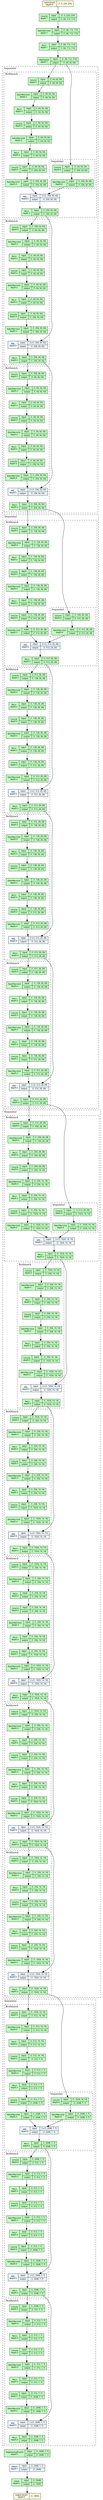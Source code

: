 strict digraph Resnet {
	graph [ordering=in size="132.6,132.6"]
	node [align=left fontname="Linux libertine" fontsize=10 height=0.2 ranksep=0.1 shape=record style=filled]
	edge [fontsize=10]
	0 [label="input-tensor&#92;ndepth:0|(1, 3, 224, 224)" fillcolor=lightyellow]
	0 [label="input-tensor&#92;ndepth:0|(1, 3, 224, 224)" fillcolor=lightyellow]
	1 [label="Conv2d&#92;ndepth:1|{input:|output:}|{(1, 3, 224, 224)|(1, 64, 112, 112)}" fillcolor=darkseagreen1]
	2 [label="BatchNorm2d&#92;ndepth:1|{input:|output:}|{(1, 64, 112, 112)|(1, 64, 112, 112)}" fillcolor=darkseagreen1]
	3 [label="ReLU&#92;ndepth:1|{input:|output:}|{(1, 64, 112, 112)|(1, 64, 112, 112)}" fillcolor=darkseagreen1]
	4 [label="MaxPool2d&#92;ndepth:1|{input:|output:}|{(1, 64, 112, 112)|(1, 64, 56, 56)}" fillcolor=darkseagreen1]
	subgraph cluster_2 {
		fontsize=12 label=Sequential labeljust=l style=dashed
		subgraph cluster_3 {
			fontsize=12 label=Bottleneck labeljust=l style=dashed
			5 [label="Conv2d&#92;ndepth:3|{input:|output:}|{(1, 64, 56, 56)|(1, 64, 56, 56)}" fillcolor=darkseagreen1]
			6 [label="BatchNorm2d&#92;ndepth:3|{input:|output:}|{(1, 64, 56, 56)|(1, 64, 56, 56)}" fillcolor=darkseagreen1]
			7 [label="ReLU&#92;ndepth:3|{input:|output:}|{(1, 64, 56, 56)|(1, 64, 56, 56)}" fillcolor=darkseagreen1]
			8 [label="Conv2d&#92;ndepth:3|{input:|output:}|{(1, 64, 56, 56)|(1, 64, 56, 56)}" fillcolor=darkseagreen1]
			9 [label="BatchNorm2d&#92;ndepth:3|{input:|output:}|{(1, 64, 56, 56)|(1, 64, 56, 56)}" fillcolor=darkseagreen1]
			10 [label="ReLU&#92;ndepth:3|{input:|output:}|{(1, 64, 56, 56)|(1, 64, 56, 56)}" fillcolor=darkseagreen1]
			11 [label="Conv2d&#92;ndepth:3|{input:|output:}|{(1, 64, 56, 56)|(1, 256, 56, 56)}" fillcolor=darkseagreen1]
			12 [label="BatchNorm2d&#92;ndepth:3|{input:|output:}|{(1, 256, 56, 56)|(1, 256, 56, 56)}" fillcolor=darkseagreen1]
			subgraph cluster_4 {
				fontsize=12 label=Sequential labeljust=l style=dashed
				13 [label="Conv2d&#92;ndepth:4|{input:|output:}|{(1, 64, 56, 56)|(1, 256, 56, 56)}" fillcolor=darkseagreen1]
				14 [label="BatchNorm2d&#92;ndepth:4|{input:|output:}|{(1, 256, 56, 56)|(1, 256, 56, 56)}" fillcolor=darkseagreen1]
			}
			15 [label="add_&#92;ndepth:3|{input:|output:}|{2 x (1, 256, 56, 56)|(1, 256, 56, 56)}" fillcolor=aliceblue]
			16 [label="ReLU&#92;ndepth:3|{input:|output:}|{(1, 256, 56, 56)|(1, 256, 56, 56)}" fillcolor=darkseagreen1]
		}
		subgraph cluster_5 {
			fontsize=12 label=Bottleneck labeljust=l style=dashed
			17 [label="Conv2d&#92;ndepth:3|{input:|output:}|{(1, 256, 56, 56)|(1, 64, 56, 56)}" fillcolor=darkseagreen1]
			18 [label="BatchNorm2d&#92;ndepth:3|{input:|output:}|{(1, 64, 56, 56)|(1, 64, 56, 56)}" fillcolor=darkseagreen1]
			19 [label="ReLU&#92;ndepth:3|{input:|output:}|{(1, 64, 56, 56)|(1, 64, 56, 56)}" fillcolor=darkseagreen1]
			20 [label="Conv2d&#92;ndepth:3|{input:|output:}|{(1, 64, 56, 56)|(1, 64, 56, 56)}" fillcolor=darkseagreen1]
			21 [label="BatchNorm2d&#92;ndepth:3|{input:|output:}|{(1, 64, 56, 56)|(1, 64, 56, 56)}" fillcolor=darkseagreen1]
			22 [label="ReLU&#92;ndepth:3|{input:|output:}|{(1, 64, 56, 56)|(1, 64, 56, 56)}" fillcolor=darkseagreen1]
			23 [label="Conv2d&#92;ndepth:3|{input:|output:}|{(1, 64, 56, 56)|(1, 256, 56, 56)}" fillcolor=darkseagreen1]
			24 [label="BatchNorm2d&#92;ndepth:3|{input:|output:}|{(1, 256, 56, 56)|(1, 256, 56, 56)}" fillcolor=darkseagreen1]
			25 [label="add_&#92;ndepth:3|{input:|output:}|{2 x (1, 256, 56, 56)|(1, 256, 56, 56)}" fillcolor=aliceblue]
			26 [label="ReLU&#92;ndepth:3|{input:|output:}|{(1, 256, 56, 56)|(1, 256, 56, 56)}" fillcolor=darkseagreen1]
		}
		subgraph cluster_6 {
			fontsize=12 label=Bottleneck labeljust=l style=dashed
			27 [label="Conv2d&#92;ndepth:3|{input:|output:}|{(1, 256, 56, 56)|(1, 64, 56, 56)}" fillcolor=darkseagreen1]
			28 [label="BatchNorm2d&#92;ndepth:3|{input:|output:}|{(1, 64, 56, 56)|(1, 64, 56, 56)}" fillcolor=darkseagreen1]
			29 [label="ReLU&#92;ndepth:3|{input:|output:}|{(1, 64, 56, 56)|(1, 64, 56, 56)}" fillcolor=darkseagreen1]
			30 [label="Conv2d&#92;ndepth:3|{input:|output:}|{(1, 64, 56, 56)|(1, 64, 56, 56)}" fillcolor=darkseagreen1]
			31 [label="BatchNorm2d&#92;ndepth:3|{input:|output:}|{(1, 64, 56, 56)|(1, 64, 56, 56)}" fillcolor=darkseagreen1]
			32 [label="ReLU&#92;ndepth:3|{input:|output:}|{(1, 64, 56, 56)|(1, 64, 56, 56)}" fillcolor=darkseagreen1]
			33 [label="Conv2d&#92;ndepth:3|{input:|output:}|{(1, 64, 56, 56)|(1, 256, 56, 56)}" fillcolor=darkseagreen1]
			34 [label="BatchNorm2d&#92;ndepth:3|{input:|output:}|{(1, 256, 56, 56)|(1, 256, 56, 56)}" fillcolor=darkseagreen1]
			35 [label="add_&#92;ndepth:3|{input:|output:}|{2 x (1, 256, 56, 56)|(1, 256, 56, 56)}" fillcolor=aliceblue]
			36 [label="ReLU&#92;ndepth:3|{input:|output:}|{(1, 256, 56, 56)|(1, 256, 56, 56)}" fillcolor=darkseagreen1]
		}
	}
	subgraph cluster_7 {
		fontsize=12 label=Sequential labeljust=l style=dashed
		subgraph cluster_8 {
			fontsize=12 label=Bottleneck labeljust=l style=dashed
			37 [label="Conv2d&#92;ndepth:3|{input:|output:}|{(1, 256, 56, 56)|(1, 128, 56, 56)}" fillcolor=darkseagreen1]
			38 [label="BatchNorm2d&#92;ndepth:3|{input:|output:}|{(1, 128, 56, 56)|(1, 128, 56, 56)}" fillcolor=darkseagreen1]
			39 [label="ReLU&#92;ndepth:3|{input:|output:}|{(1, 128, 56, 56)|(1, 128, 56, 56)}" fillcolor=darkseagreen1]
			40 [label="Conv2d&#92;ndepth:3|{input:|output:}|{(1, 128, 56, 56)|(1, 128, 28, 28)}" fillcolor=darkseagreen1]
			41 [label="BatchNorm2d&#92;ndepth:3|{input:|output:}|{(1, 128, 28, 28)|(1, 128, 28, 28)}" fillcolor=darkseagreen1]
			42 [label="ReLU&#92;ndepth:3|{input:|output:}|{(1, 128, 28, 28)|(1, 128, 28, 28)}" fillcolor=darkseagreen1]
			43 [label="Conv2d&#92;ndepth:3|{input:|output:}|{(1, 128, 28, 28)|(1, 512, 28, 28)}" fillcolor=darkseagreen1]
			44 [label="BatchNorm2d&#92;ndepth:3|{input:|output:}|{(1, 512, 28, 28)|(1, 512, 28, 28)}" fillcolor=darkseagreen1]
			subgraph cluster_9 {
				fontsize=12 label=Sequential labeljust=l style=dashed
				45 [label="Conv2d&#92;ndepth:4|{input:|output:}|{(1, 256, 56, 56)|(1, 512, 28, 28)}" fillcolor=darkseagreen1]
				46 [label="BatchNorm2d&#92;ndepth:4|{input:|output:}|{(1, 512, 28, 28)|(1, 512, 28, 28)}" fillcolor=darkseagreen1]
			}
			47 [label="add_&#92;ndepth:3|{input:|output:}|{2 x (1, 512, 28, 28)|(1, 512, 28, 28)}" fillcolor=aliceblue]
			48 [label="ReLU&#92;ndepth:3|{input:|output:}|{(1, 512, 28, 28)|(1, 512, 28, 28)}" fillcolor=darkseagreen1]
		}
		subgraph cluster_10 {
			fontsize=12 label=Bottleneck labeljust=l style=dashed
			49 [label="Conv2d&#92;ndepth:3|{input:|output:}|{(1, 512, 28, 28)|(1, 128, 28, 28)}" fillcolor=darkseagreen1]
			50 [label="BatchNorm2d&#92;ndepth:3|{input:|output:}|{(1, 128, 28, 28)|(1, 128, 28, 28)}" fillcolor=darkseagreen1]
			51 [label="ReLU&#92;ndepth:3|{input:|output:}|{(1, 128, 28, 28)|(1, 128, 28, 28)}" fillcolor=darkseagreen1]
			52 [label="Conv2d&#92;ndepth:3|{input:|output:}|{(1, 128, 28, 28)|(1, 128, 28, 28)}" fillcolor=darkseagreen1]
			53 [label="BatchNorm2d&#92;ndepth:3|{input:|output:}|{(1, 128, 28, 28)|(1, 128, 28, 28)}" fillcolor=darkseagreen1]
			54 [label="ReLU&#92;ndepth:3|{input:|output:}|{(1, 128, 28, 28)|(1, 128, 28, 28)}" fillcolor=darkseagreen1]
			55 [label="Conv2d&#92;ndepth:3|{input:|output:}|{(1, 128, 28, 28)|(1, 512, 28, 28)}" fillcolor=darkseagreen1]
			56 [label="BatchNorm2d&#92;ndepth:3|{input:|output:}|{(1, 512, 28, 28)|(1, 512, 28, 28)}" fillcolor=darkseagreen1]
			57 [label="add_&#92;ndepth:3|{input:|output:}|{2 x (1, 512, 28, 28)|(1, 512, 28, 28)}" fillcolor=aliceblue]
			58 [label="ReLU&#92;ndepth:3|{input:|output:}|{(1, 512, 28, 28)|(1, 512, 28, 28)}" fillcolor=darkseagreen1]
		}
		subgraph cluster_11 {
			fontsize=12 label=Bottleneck labeljust=l style=dashed
			59 [label="Conv2d&#92;ndepth:3|{input:|output:}|{(1, 512, 28, 28)|(1, 128, 28, 28)}" fillcolor=darkseagreen1]
			60 [label="BatchNorm2d&#92;ndepth:3|{input:|output:}|{(1, 128, 28, 28)|(1, 128, 28, 28)}" fillcolor=darkseagreen1]
			61 [label="ReLU&#92;ndepth:3|{input:|output:}|{(1, 128, 28, 28)|(1, 128, 28, 28)}" fillcolor=darkseagreen1]
			62 [label="Conv2d&#92;ndepth:3|{input:|output:}|{(1, 128, 28, 28)|(1, 128, 28, 28)}" fillcolor=darkseagreen1]
			63 [label="BatchNorm2d&#92;ndepth:3|{input:|output:}|{(1, 128, 28, 28)|(1, 128, 28, 28)}" fillcolor=darkseagreen1]
			64 [label="ReLU&#92;ndepth:3|{input:|output:}|{(1, 128, 28, 28)|(1, 128, 28, 28)}" fillcolor=darkseagreen1]
			65 [label="Conv2d&#92;ndepth:3|{input:|output:}|{(1, 128, 28, 28)|(1, 512, 28, 28)}" fillcolor=darkseagreen1]
			66 [label="BatchNorm2d&#92;ndepth:3|{input:|output:}|{(1, 512, 28, 28)|(1, 512, 28, 28)}" fillcolor=darkseagreen1]
			67 [label="add_&#92;ndepth:3|{input:|output:}|{2 x (1, 512, 28, 28)|(1, 512, 28, 28)}" fillcolor=aliceblue]
			68 [label="ReLU&#92;ndepth:3|{input:|output:}|{(1, 512, 28, 28)|(1, 512, 28, 28)}" fillcolor=darkseagreen1]
		}
		subgraph cluster_12 {
			fontsize=12 label=Bottleneck labeljust=l style=dashed
			69 [label="Conv2d&#92;ndepth:3|{input:|output:}|{(1, 512, 28, 28)|(1, 128, 28, 28)}" fillcolor=darkseagreen1]
			70 [label="BatchNorm2d&#92;ndepth:3|{input:|output:}|{(1, 128, 28, 28)|(1, 128, 28, 28)}" fillcolor=darkseagreen1]
			71 [label="ReLU&#92;ndepth:3|{input:|output:}|{(1, 128, 28, 28)|(1, 128, 28, 28)}" fillcolor=darkseagreen1]
			72 [label="Conv2d&#92;ndepth:3|{input:|output:}|{(1, 128, 28, 28)|(1, 128, 28, 28)}" fillcolor=darkseagreen1]
			73 [label="BatchNorm2d&#92;ndepth:3|{input:|output:}|{(1, 128, 28, 28)|(1, 128, 28, 28)}" fillcolor=darkseagreen1]
			74 [label="ReLU&#92;ndepth:3|{input:|output:}|{(1, 128, 28, 28)|(1, 128, 28, 28)}" fillcolor=darkseagreen1]
			75 [label="Conv2d&#92;ndepth:3|{input:|output:}|{(1, 128, 28, 28)|(1, 512, 28, 28)}" fillcolor=darkseagreen1]
			76 [label="BatchNorm2d&#92;ndepth:3|{input:|output:}|{(1, 512, 28, 28)|(1, 512, 28, 28)}" fillcolor=darkseagreen1]
			77 [label="add_&#92;ndepth:3|{input:|output:}|{2 x (1, 512, 28, 28)|(1, 512, 28, 28)}" fillcolor=aliceblue]
			78 [label="ReLU&#92;ndepth:3|{input:|output:}|{(1, 512, 28, 28)|(1, 512, 28, 28)}" fillcolor=darkseagreen1]
		}
	}
	subgraph cluster_13 {
		fontsize=12 label=Sequential labeljust=l style=dashed
		subgraph cluster_14 {
			fontsize=12 label=Bottleneck labeljust=l style=dashed
			79 [label="Conv2d&#92;ndepth:3|{input:|output:}|{(1, 512, 28, 28)|(1, 256, 28, 28)}" fillcolor=darkseagreen1]
			80 [label="BatchNorm2d&#92;ndepth:3|{input:|output:}|{(1, 256, 28, 28)|(1, 256, 28, 28)}" fillcolor=darkseagreen1]
			81 [label="ReLU&#92;ndepth:3|{input:|output:}|{(1, 256, 28, 28)|(1, 256, 28, 28)}" fillcolor=darkseagreen1]
			82 [label="Conv2d&#92;ndepth:3|{input:|output:}|{(1, 256, 28, 28)|(1, 256, 14, 14)}" fillcolor=darkseagreen1]
			83 [label="BatchNorm2d&#92;ndepth:3|{input:|output:}|{(1, 256, 14, 14)|(1, 256, 14, 14)}" fillcolor=darkseagreen1]
			84 [label="ReLU&#92;ndepth:3|{input:|output:}|{(1, 256, 14, 14)|(1, 256, 14, 14)}" fillcolor=darkseagreen1]
			85 [label="Conv2d&#92;ndepth:3|{input:|output:}|{(1, 256, 14, 14)|(1, 1024, 14, 14)}" fillcolor=darkseagreen1]
			86 [label="BatchNorm2d&#92;ndepth:3|{input:|output:}|{(1, 1024, 14, 14)|(1, 1024, 14, 14)}" fillcolor=darkseagreen1]
			subgraph cluster_15 {
				fontsize=12 label=Sequential labeljust=l style=dashed
				87 [label="Conv2d&#92;ndepth:4|{input:|output:}|{(1, 512, 28, 28)|(1, 1024, 14, 14)}" fillcolor=darkseagreen1]
				88 [label="BatchNorm2d&#92;ndepth:4|{input:|output:}|{(1, 1024, 14, 14)|(1, 1024, 14, 14)}" fillcolor=darkseagreen1]
			}
			89 [label="add_&#92;ndepth:3|{input:|output:}|{2 x (1, 1024, 14, 14)|(1, 1024, 14, 14)}" fillcolor=aliceblue]
			90 [label="ReLU&#92;ndepth:3|{input:|output:}|{(1, 1024, 14, 14)|(1, 1024, 14, 14)}" fillcolor=darkseagreen1]
		}
		subgraph cluster_16 {
			fontsize=12 label=Bottleneck labeljust=l style=dashed
			91 [label="Conv2d&#92;ndepth:3|{input:|output:}|{(1, 1024, 14, 14)|(1, 256, 14, 14)}" fillcolor=darkseagreen1]
			92 [label="BatchNorm2d&#92;ndepth:3|{input:|output:}|{(1, 256, 14, 14)|(1, 256, 14, 14)}" fillcolor=darkseagreen1]
			93 [label="ReLU&#92;ndepth:3|{input:|output:}|{(1, 256, 14, 14)|(1, 256, 14, 14)}" fillcolor=darkseagreen1]
			94 [label="Conv2d&#92;ndepth:3|{input:|output:}|{(1, 256, 14, 14)|(1, 256, 14, 14)}" fillcolor=darkseagreen1]
			95 [label="BatchNorm2d&#92;ndepth:3|{input:|output:}|{(1, 256, 14, 14)|(1, 256, 14, 14)}" fillcolor=darkseagreen1]
			96 [label="ReLU&#92;ndepth:3|{input:|output:}|{(1, 256, 14, 14)|(1, 256, 14, 14)}" fillcolor=darkseagreen1]
			97 [label="Conv2d&#92;ndepth:3|{input:|output:}|{(1, 256, 14, 14)|(1, 1024, 14, 14)}" fillcolor=darkseagreen1]
			98 [label="BatchNorm2d&#92;ndepth:3|{input:|output:}|{(1, 1024, 14, 14)|(1, 1024, 14, 14)}" fillcolor=darkseagreen1]
			99 [label="add_&#92;ndepth:3|{input:|output:}|{2 x (1, 1024, 14, 14)|(1, 1024, 14, 14)}" fillcolor=aliceblue]
			100 [label="ReLU&#92;ndepth:3|{input:|output:}|{(1, 1024, 14, 14)|(1, 1024, 14, 14)}" fillcolor=darkseagreen1]
		}
		subgraph cluster_17 {
			fontsize=12 label=Bottleneck labeljust=l style=dashed
			101 [label="Conv2d&#92;ndepth:3|{input:|output:}|{(1, 1024, 14, 14)|(1, 256, 14, 14)}" fillcolor=darkseagreen1]
			102 [label="BatchNorm2d&#92;ndepth:3|{input:|output:}|{(1, 256, 14, 14)|(1, 256, 14, 14)}" fillcolor=darkseagreen1]
			103 [label="ReLU&#92;ndepth:3|{input:|output:}|{(1, 256, 14, 14)|(1, 256, 14, 14)}" fillcolor=darkseagreen1]
			104 [label="Conv2d&#92;ndepth:3|{input:|output:}|{(1, 256, 14, 14)|(1, 256, 14, 14)}" fillcolor=darkseagreen1]
			105 [label="BatchNorm2d&#92;ndepth:3|{input:|output:}|{(1, 256, 14, 14)|(1, 256, 14, 14)}" fillcolor=darkseagreen1]
			106 [label="ReLU&#92;ndepth:3|{input:|output:}|{(1, 256, 14, 14)|(1, 256, 14, 14)}" fillcolor=darkseagreen1]
			107 [label="Conv2d&#92;ndepth:3|{input:|output:}|{(1, 256, 14, 14)|(1, 1024, 14, 14)}" fillcolor=darkseagreen1]
			108 [label="BatchNorm2d&#92;ndepth:3|{input:|output:}|{(1, 1024, 14, 14)|(1, 1024, 14, 14)}" fillcolor=darkseagreen1]
			109 [label="add_&#92;ndepth:3|{input:|output:}|{2 x (1, 1024, 14, 14)|(1, 1024, 14, 14)}" fillcolor=aliceblue]
			110 [label="ReLU&#92;ndepth:3|{input:|output:}|{(1, 1024, 14, 14)|(1, 1024, 14, 14)}" fillcolor=darkseagreen1]
		}
		subgraph cluster_18 {
			fontsize=12 label=Bottleneck labeljust=l style=dashed
			111 [label="Conv2d&#92;ndepth:3|{input:|output:}|{(1, 1024, 14, 14)|(1, 256, 14, 14)}" fillcolor=darkseagreen1]
			112 [label="BatchNorm2d&#92;ndepth:3|{input:|output:}|{(1, 256, 14, 14)|(1, 256, 14, 14)}" fillcolor=darkseagreen1]
			113 [label="ReLU&#92;ndepth:3|{input:|output:}|{(1, 256, 14, 14)|(1, 256, 14, 14)}" fillcolor=darkseagreen1]
			114 [label="Conv2d&#92;ndepth:3|{input:|output:}|{(1, 256, 14, 14)|(1, 256, 14, 14)}" fillcolor=darkseagreen1]
			115 [label="BatchNorm2d&#92;ndepth:3|{input:|output:}|{(1, 256, 14, 14)|(1, 256, 14, 14)}" fillcolor=darkseagreen1]
			116 [label="ReLU&#92;ndepth:3|{input:|output:}|{(1, 256, 14, 14)|(1, 256, 14, 14)}" fillcolor=darkseagreen1]
			117 [label="Conv2d&#92;ndepth:3|{input:|output:}|{(1, 256, 14, 14)|(1, 1024, 14, 14)}" fillcolor=darkseagreen1]
			118 [label="BatchNorm2d&#92;ndepth:3|{input:|output:}|{(1, 1024, 14, 14)|(1, 1024, 14, 14)}" fillcolor=darkseagreen1]
			119 [label="add_&#92;ndepth:3|{input:|output:}|{2 x (1, 1024, 14, 14)|(1, 1024, 14, 14)}" fillcolor=aliceblue]
			120 [label="ReLU&#92;ndepth:3|{input:|output:}|{(1, 1024, 14, 14)|(1, 1024, 14, 14)}" fillcolor=darkseagreen1]
		}
		subgraph cluster_19 {
			fontsize=12 label=Bottleneck labeljust=l style=dashed
			121 [label="Conv2d&#92;ndepth:3|{input:|output:}|{(1, 1024, 14, 14)|(1, 256, 14, 14)}" fillcolor=darkseagreen1]
			122 [label="BatchNorm2d&#92;ndepth:3|{input:|output:}|{(1, 256, 14, 14)|(1, 256, 14, 14)}" fillcolor=darkseagreen1]
			123 [label="ReLU&#92;ndepth:3|{input:|output:}|{(1, 256, 14, 14)|(1, 256, 14, 14)}" fillcolor=darkseagreen1]
			124 [label="Conv2d&#92;ndepth:3|{input:|output:}|{(1, 256, 14, 14)|(1, 256, 14, 14)}" fillcolor=darkseagreen1]
			125 [label="BatchNorm2d&#92;ndepth:3|{input:|output:}|{(1, 256, 14, 14)|(1, 256, 14, 14)}" fillcolor=darkseagreen1]
			126 [label="ReLU&#92;ndepth:3|{input:|output:}|{(1, 256, 14, 14)|(1, 256, 14, 14)}" fillcolor=darkseagreen1]
			127 [label="Conv2d&#92;ndepth:3|{input:|output:}|{(1, 256, 14, 14)|(1, 1024, 14, 14)}" fillcolor=darkseagreen1]
			128 [label="BatchNorm2d&#92;ndepth:3|{input:|output:}|{(1, 1024, 14, 14)|(1, 1024, 14, 14)}" fillcolor=darkseagreen1]
			129 [label="add_&#92;ndepth:3|{input:|output:}|{2 x (1, 1024, 14, 14)|(1, 1024, 14, 14)}" fillcolor=aliceblue]
			130 [label="ReLU&#92;ndepth:3|{input:|output:}|{(1, 1024, 14, 14)|(1, 1024, 14, 14)}" fillcolor=darkseagreen1]
		}
		subgraph cluster_20 {
			fontsize=12 label=Bottleneck labeljust=l style=dashed
			131 [label="Conv2d&#92;ndepth:3|{input:|output:}|{(1, 1024, 14, 14)|(1, 256, 14, 14)}" fillcolor=darkseagreen1]
			132 [label="BatchNorm2d&#92;ndepth:3|{input:|output:}|{(1, 256, 14, 14)|(1, 256, 14, 14)}" fillcolor=darkseagreen1]
			133 [label="ReLU&#92;ndepth:3|{input:|output:}|{(1, 256, 14, 14)|(1, 256, 14, 14)}" fillcolor=darkseagreen1]
			134 [label="Conv2d&#92;ndepth:3|{input:|output:}|{(1, 256, 14, 14)|(1, 256, 14, 14)}" fillcolor=darkseagreen1]
			135 [label="BatchNorm2d&#92;ndepth:3|{input:|output:}|{(1, 256, 14, 14)|(1, 256, 14, 14)}" fillcolor=darkseagreen1]
			136 [label="ReLU&#92;ndepth:3|{input:|output:}|{(1, 256, 14, 14)|(1, 256, 14, 14)}" fillcolor=darkseagreen1]
			137 [label="Conv2d&#92;ndepth:3|{input:|output:}|{(1, 256, 14, 14)|(1, 1024, 14, 14)}" fillcolor=darkseagreen1]
			138 [label="BatchNorm2d&#92;ndepth:3|{input:|output:}|{(1, 1024, 14, 14)|(1, 1024, 14, 14)}" fillcolor=darkseagreen1]
			139 [label="add_&#92;ndepth:3|{input:|output:}|{2 x (1, 1024, 14, 14)|(1, 1024, 14, 14)}" fillcolor=aliceblue]
			140 [label="ReLU&#92;ndepth:3|{input:|output:}|{(1, 1024, 14, 14)|(1, 1024, 14, 14)}" fillcolor=darkseagreen1]
		}
	}
	subgraph cluster_21 {
		fontsize=12 label=Sequential labeljust=l style=dashed
		subgraph cluster_22 {
			fontsize=12 label=Bottleneck labeljust=l style=dashed
			141 [label="Conv2d&#92;ndepth:3|{input:|output:}|{(1, 1024, 14, 14)|(1, 512, 14, 14)}" fillcolor=darkseagreen1]
			142 [label="BatchNorm2d&#92;ndepth:3|{input:|output:}|{(1, 512, 14, 14)|(1, 512, 14, 14)}" fillcolor=darkseagreen1]
			143 [label="ReLU&#92;ndepth:3|{input:|output:}|{(1, 512, 14, 14)|(1, 512, 14, 14)}" fillcolor=darkseagreen1]
			144 [label="Conv2d&#92;ndepth:3|{input:|output:}|{(1, 512, 14, 14)|(1, 512, 7, 7)}" fillcolor=darkseagreen1]
			145 [label="BatchNorm2d&#92;ndepth:3|{input:|output:}|{(1, 512, 7, 7)|(1, 512, 7, 7)}" fillcolor=darkseagreen1]
			146 [label="ReLU&#92;ndepth:3|{input:|output:}|{(1, 512, 7, 7)|(1, 512, 7, 7)}" fillcolor=darkseagreen1]
			147 [label="Conv2d&#92;ndepth:3|{input:|output:}|{(1, 512, 7, 7)|(1, 2048, 7, 7)}" fillcolor=darkseagreen1]
			148 [label="BatchNorm2d&#92;ndepth:3|{input:|output:}|{(1, 2048, 7, 7)|(1, 2048, 7, 7)}" fillcolor=darkseagreen1]
			subgraph cluster_23 {
				fontsize=12 label=Sequential labeljust=l style=dashed
				149 [label="Conv2d&#92;ndepth:4|{input:|output:}|{(1, 1024, 14, 14)|(1, 2048, 7, 7)}" fillcolor=darkseagreen1]
				150 [label="BatchNorm2d&#92;ndepth:4|{input:|output:}|{(1, 2048, 7, 7)|(1, 2048, 7, 7)}" fillcolor=darkseagreen1]
			}
			151 [label="add_&#92;ndepth:3|{input:|output:}|{2 x (1, 2048, 7, 7)|(1, 2048, 7, 7)}" fillcolor=aliceblue]
			152 [label="ReLU&#92;ndepth:3|{input:|output:}|{(1, 2048, 7, 7)|(1, 2048, 7, 7)}" fillcolor=darkseagreen1]
		}
		subgraph cluster_24 {
			fontsize=12 label=Bottleneck labeljust=l style=dashed
			153 [label="Conv2d&#92;ndepth:3|{input:|output:}|{(1, 2048, 7, 7)|(1, 512, 7, 7)}" fillcolor=darkseagreen1]
			154 [label="BatchNorm2d&#92;ndepth:3|{input:|output:}|{(1, 512, 7, 7)|(1, 512, 7, 7)}" fillcolor=darkseagreen1]
			155 [label="ReLU&#92;ndepth:3|{input:|output:}|{(1, 512, 7, 7)|(1, 512, 7, 7)}" fillcolor=darkseagreen1]
			156 [label="Conv2d&#92;ndepth:3|{input:|output:}|{(1, 512, 7, 7)|(1, 512, 7, 7)}" fillcolor=darkseagreen1]
			157 [label="BatchNorm2d&#92;ndepth:3|{input:|output:}|{(1, 512, 7, 7)|(1, 512, 7, 7)}" fillcolor=darkseagreen1]
			158 [label="ReLU&#92;ndepth:3|{input:|output:}|{(1, 512, 7, 7)|(1, 512, 7, 7)}" fillcolor=darkseagreen1]
			159 [label="Conv2d&#92;ndepth:3|{input:|output:}|{(1, 512, 7, 7)|(1, 2048, 7, 7)}" fillcolor=darkseagreen1]
			160 [label="BatchNorm2d&#92;ndepth:3|{input:|output:}|{(1, 2048, 7, 7)|(1, 2048, 7, 7)}" fillcolor=darkseagreen1]
			161 [label="add_&#92;ndepth:3|{input:|output:}|{2 x (1, 2048, 7, 7)|(1, 2048, 7, 7)}" fillcolor=aliceblue]
			162 [label="ReLU&#92;ndepth:3|{input:|output:}|{(1, 2048, 7, 7)|(1, 2048, 7, 7)}" fillcolor=darkseagreen1]
		}
		subgraph cluster_25 {
			fontsize=12 label=Bottleneck labeljust=l style=dashed
			163 [label="Conv2d&#92;ndepth:3|{input:|output:}|{(1, 2048, 7, 7)|(1, 512, 7, 7)}" fillcolor=darkseagreen1]
			164 [label="BatchNorm2d&#92;ndepth:3|{input:|output:}|{(1, 512, 7, 7)|(1, 512, 7, 7)}" fillcolor=darkseagreen1]
			165 [label="ReLU&#92;ndepth:3|{input:|output:}|{(1, 512, 7, 7)|(1, 512, 7, 7)}" fillcolor=darkseagreen1]
			166 [label="Conv2d&#92;ndepth:3|{input:|output:}|{(1, 512, 7, 7)|(1, 512, 7, 7)}" fillcolor=darkseagreen1]
			167 [label="BatchNorm2d&#92;ndepth:3|{input:|output:}|{(1, 512, 7, 7)|(1, 512, 7, 7)}" fillcolor=darkseagreen1]
			168 [label="ReLU&#92;ndepth:3|{input:|output:}|{(1, 512, 7, 7)|(1, 512, 7, 7)}" fillcolor=darkseagreen1]
			169 [label="Conv2d&#92;ndepth:3|{input:|output:}|{(1, 512, 7, 7)|(1, 2048, 7, 7)}" fillcolor=darkseagreen1]
			170 [label="BatchNorm2d&#92;ndepth:3|{input:|output:}|{(1, 2048, 7, 7)|(1, 2048, 7, 7)}" fillcolor=darkseagreen1]
			171 [label="add_&#92;ndepth:3|{input:|output:}|{2 x (1, 2048, 7, 7)|(1, 2048, 7, 7)}" fillcolor=aliceblue]
			172 [label="ReLU&#92;ndepth:3|{input:|output:}|{(1, 2048, 7, 7)|(1, 2048, 7, 7)}" fillcolor=darkseagreen1]
		}
	}
	173 [label="AdaptiveAvgPool2d&#92;ndepth:1|{input:|output:}|{(1, 2048, 7, 7)|(1, 2048, 1, 1)}" fillcolor=darkseagreen1]
	174 [label="flatten&#92;ndepth:1|{input:|output:}|{(1, 2048, 1, 1)|(1, 2048)}" fillcolor=aliceblue]
	175 [label="Linear&#92;ndepth:1|{input:|output:}|{(1, 2048)|(1, 1000)}" fillcolor=darkseagreen1]
	176 [label="output-tensor&#92;ndepth:0|(1, 1000)" fillcolor=lightyellow]
	0 -> 1
	1 -> 2
	2 -> 3
	3 -> 4
	4 -> 5
	5 -> 6
	6 -> 7
	7 -> 8
	8 -> 9
	9 -> 10
	10 -> 11
	11 -> 12
	12 -> 15
	4 -> 13
	13 -> 14
	14 -> 15
	15 -> 16
	16 -> 17
	16 -> 25
	17 -> 18
	18 -> 19
	19 -> 20
	20 -> 21
	21 -> 22
	22 -> 23
	23 -> 24
	24 -> 25
	25 -> 26
	26 -> 27
	26 -> 35
	27 -> 28
	28 -> 29
	29 -> 30
	30 -> 31
	31 -> 32
	32 -> 33
	33 -> 34
	34 -> 35
	35 -> 36
	36 -> 37
	37 -> 38
	38 -> 39
	39 -> 40
	40 -> 41
	41 -> 42
	42 -> 43
	43 -> 44
	44 -> 47
	36 -> 45
	45 -> 46
	46 -> 47
	47 -> 48
	48 -> 49
	48 -> 57
	49 -> 50
	50 -> 51
	51 -> 52
	52 -> 53
	53 -> 54
	54 -> 55
	55 -> 56
	56 -> 57
	57 -> 58
	58 -> 59
	58 -> 67
	59 -> 60
	60 -> 61
	61 -> 62
	62 -> 63
	63 -> 64
	64 -> 65
	65 -> 66
	66 -> 67
	67 -> 68
	68 -> 69
	68 -> 77
	69 -> 70
	70 -> 71
	71 -> 72
	72 -> 73
	73 -> 74
	74 -> 75
	75 -> 76
	76 -> 77
	77 -> 78
	78 -> 79
	79 -> 80
	80 -> 81
	81 -> 82
	82 -> 83
	83 -> 84
	84 -> 85
	85 -> 86
	86 -> 89
	78 -> 87
	87 -> 88
	88 -> 89
	89 -> 90
	90 -> 91
	90 -> 99
	91 -> 92
	92 -> 93
	93 -> 94
	94 -> 95
	95 -> 96
	96 -> 97
	97 -> 98
	98 -> 99
	99 -> 100
	100 -> 101
	100 -> 109
	101 -> 102
	102 -> 103
	103 -> 104
	104 -> 105
	105 -> 106
	106 -> 107
	107 -> 108
	108 -> 109
	109 -> 110
	110 -> 111
	110 -> 119
	111 -> 112
	112 -> 113
	113 -> 114
	114 -> 115
	115 -> 116
	116 -> 117
	117 -> 118
	118 -> 119
	119 -> 120
	120 -> 121
	120 -> 129
	121 -> 122
	122 -> 123
	123 -> 124
	124 -> 125
	125 -> 126
	126 -> 127
	127 -> 128
	128 -> 129
	129 -> 130
	130 -> 131
	130 -> 139
	131 -> 132
	132 -> 133
	133 -> 134
	134 -> 135
	135 -> 136
	136 -> 137
	137 -> 138
	138 -> 139
	139 -> 140
	140 -> 141
	141 -> 142
	142 -> 143
	143 -> 144
	144 -> 145
	145 -> 146
	146 -> 147
	147 -> 148
	148 -> 151
	140 -> 149
	149 -> 150
	150 -> 151
	151 -> 152
	152 -> 153
	152 -> 161
	153 -> 154
	154 -> 155
	155 -> 156
	156 -> 157
	157 -> 158
	158 -> 159
	159 -> 160
	160 -> 161
	161 -> 162
	162 -> 163
	162 -> 171
	163 -> 164
	164 -> 165
	165 -> 166
	166 -> 167
	167 -> 168
	168 -> 169
	169 -> 170
	170 -> 171
	171 -> 172
	172 -> 173
	173 -> 174
	174 -> 175
	175 -> 176
}
